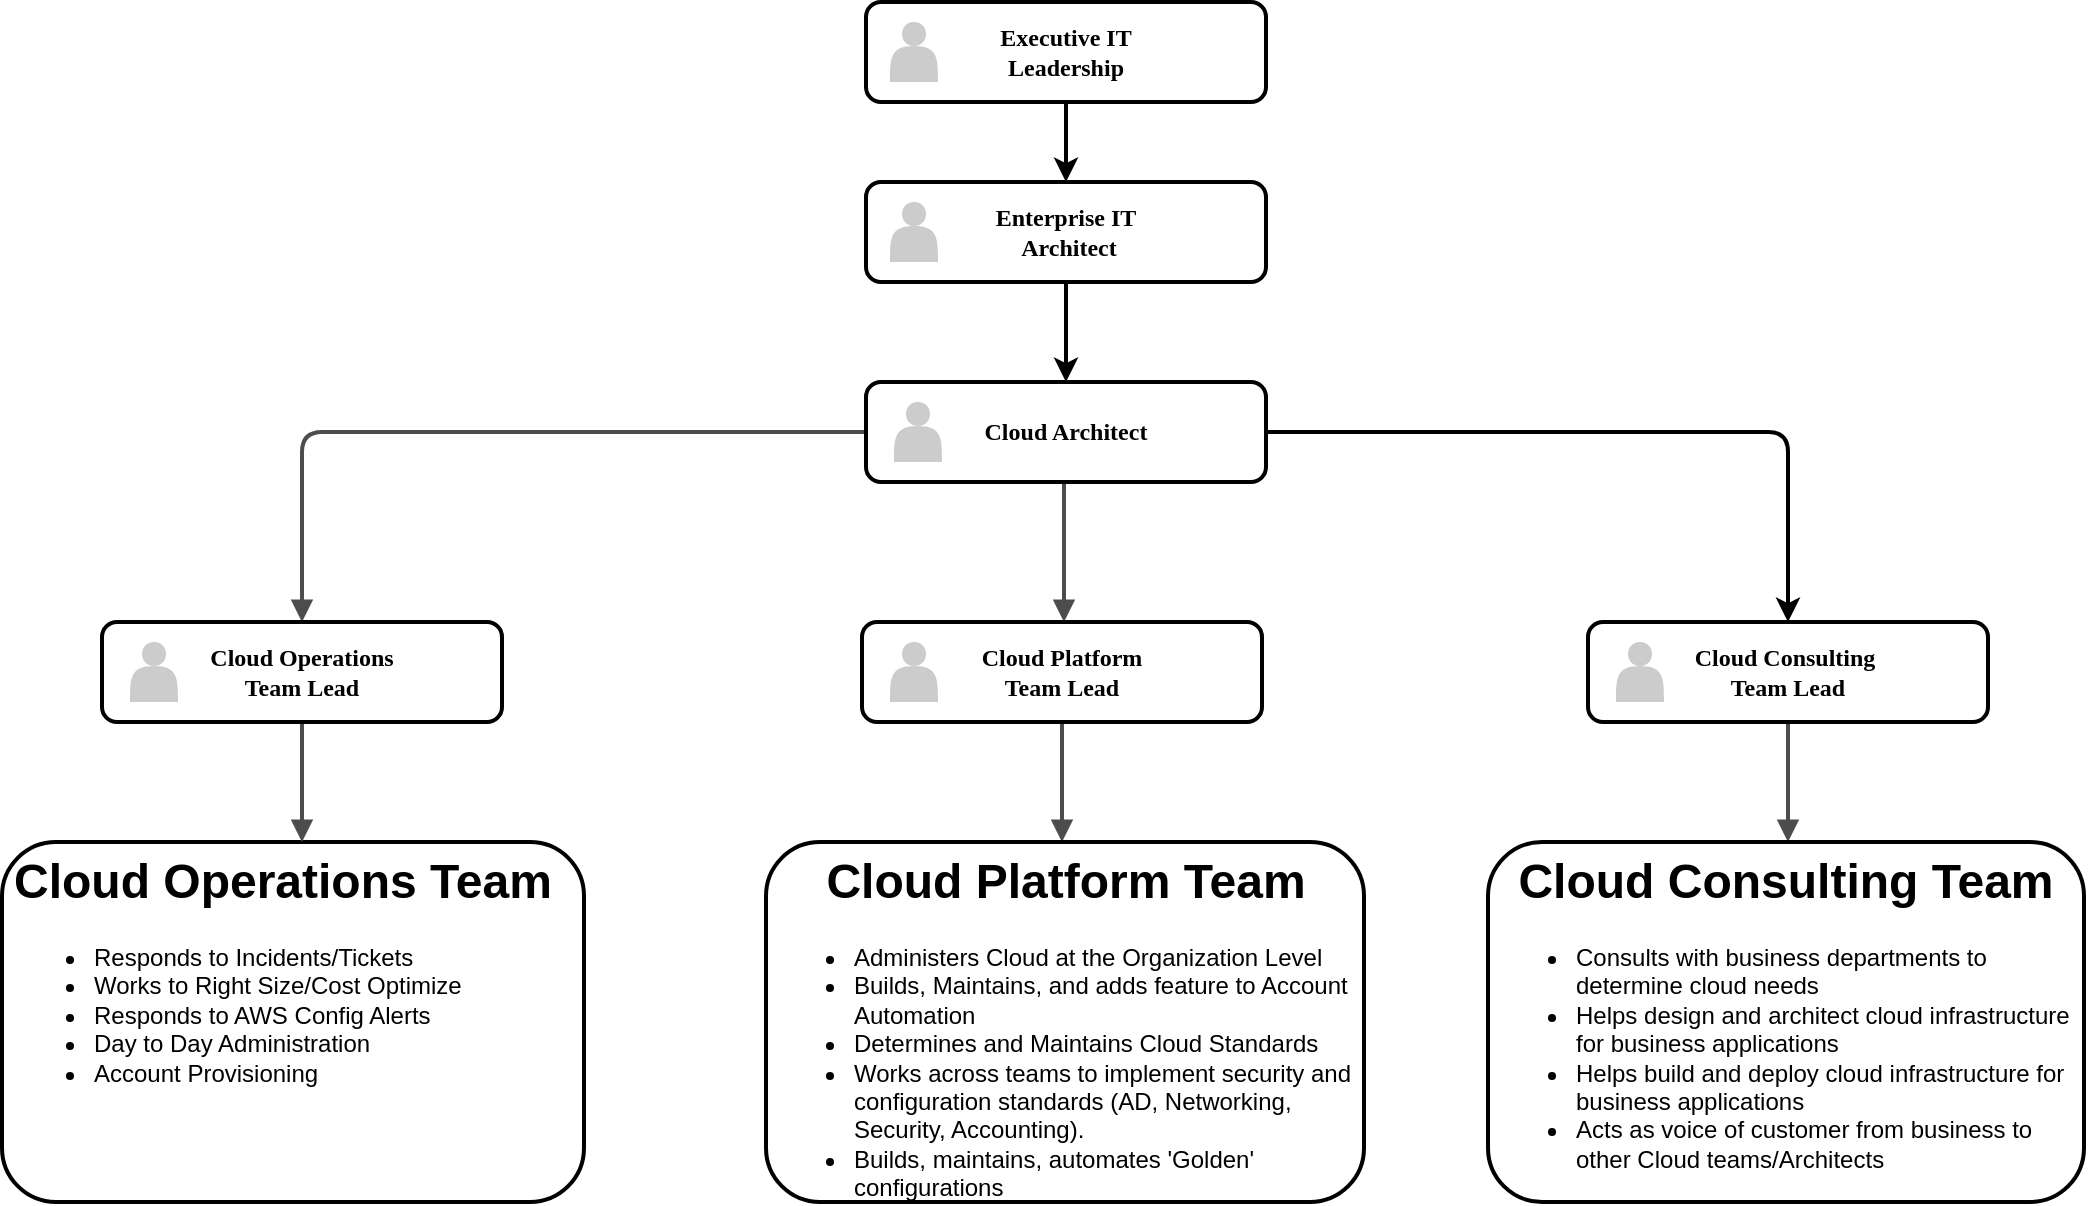 <mxfile version="14.7.3" type="github">
  <diagram name="Page-1" id="19d8dcba-68ad-dc05-1034-9cf7b2a963f6">
    <mxGraphModel dx="1298" dy="762" grid="1" gridSize="10" guides="1" tooltips="1" connect="1" arrows="1" fold="1" page="1" pageScale="1" pageWidth="1100" pageHeight="850" background="none" math="0" shadow="0">
      <root>
        <mxCell id="0" />
        <mxCell id="1" parent="0" />
        <mxCell id="218ae93e1282097f-12" value="" style="whiteSpace=wrap;html=1;rounded=1;shadow=0;comic=0;strokeWidth=2;fontFamily=Verdana;align=center;fontSize=10;" parent="1" vertex="1">
          <mxGeometry x="29" y="470" width="291" height="180" as="geometry" />
        </mxCell>
        <mxCell id="218ae93e1282097f-45" value="" style="edgeStyle=elbowEdgeStyle;rounded=1;html=1;labelBackgroundColor=none;endArrow=block;endFill=1;strokeColor=#4D4D4D;strokeWidth=2;fontFamily=Verdana;fontSize=12;fontStyle=1" parent="1" source="6257edae8c83ed4a-9" target="6257edae8c83ed4a-21" edge="1">
          <mxGeometry relative="1" as="geometry" />
        </mxCell>
        <mxCell id="218ae93e1282097f-46" value="" style="edgeStyle=orthogonalEdgeStyle;rounded=1;html=1;labelBackgroundColor=none;endArrow=block;endFill=1;strokeColor=#4D4D4D;strokeWidth=2;fontFamily=Verdana;fontSize=12;fontStyle=1" parent="1" source="6257edae8c83ed4a-9" target="218ae93e1282097f-8" edge="1">
          <mxGeometry relative="1" as="geometry" />
        </mxCell>
        <mxCell id="218ae93e1282097f-51" value="" style="edgeStyle=elbowEdgeStyle;rounded=1;html=1;labelBackgroundColor=none;endArrow=block;endFill=1;strokeColor=#4D4D4D;strokeWidth=2;fontFamily=Verdana;fontSize=10;" parent="1" source="6257edae8c83ed4a-12" edge="1">
          <mxGeometry relative="1" as="geometry">
            <mxPoint x="922" y="470" as="targetPoint" />
          </mxGeometry>
        </mxCell>
        <mxCell id="218ae93e1282097f-52" value="" style="edgeStyle=elbowEdgeStyle;rounded=1;html=1;labelBackgroundColor=none;endArrow=block;endFill=1;strokeColor=#4D4D4D;strokeWidth=2;fontFamily=Verdana;fontSize=10;" parent="1" source="6257edae8c83ed4a-21" edge="1">
          <mxGeometry relative="1" as="geometry">
            <mxPoint x="559" y="470" as="targetPoint" />
          </mxGeometry>
        </mxCell>
        <mxCell id="218ae93e1282097f-53" value="" style="edgeStyle=elbowEdgeStyle;rounded=1;html=1;labelBackgroundColor=none;endArrow=block;endFill=1;strokeColor=#4D4D4D;strokeWidth=2;fontFamily=Verdana;fontSize=10;" parent="1" source="218ae93e1282097f-8" target="218ae93e1282097f-12" edge="1">
          <mxGeometry relative="1" as="geometry" />
        </mxCell>
        <mxCell id="218ae93e1282097f-8" value="Cloud Operations&lt;br&gt;Team Lead" style="whiteSpace=wrap;html=1;rounded=1;shadow=0;comic=0;strokeWidth=2;fontFamily=Verdana;align=center;fontSize=12;fontStyle=1" parent="1" vertex="1">
          <mxGeometry x="79" y="360" width="200" height="50" as="geometry" />
        </mxCell>
        <mxCell id="218ae93e1282097f-9" value="" style="shape=actor;whiteSpace=wrap;html=1;rounded=0;shadow=0;comic=0;strokeWidth=1;fillColor=#CCCCCC;fontFamily=Verdana;align=center;strokeColor=none;fontSize=12;fontStyle=1" parent="1" vertex="1">
          <mxGeometry x="93" y="370" width="24" height="30" as="geometry" />
        </mxCell>
        <mxCell id="qQOt5yg33PH5VMS5Yy8w-1" style="edgeStyle=orthogonalEdgeStyle;rounded=1;orthogonalLoop=1;jettySize=auto;html=1;entryX=0.5;entryY=0;entryDx=0;entryDy=0;strokeWidth=2;" edge="1" parent="1" source="6257edae8c83ed4a-9" target="6257edae8c83ed4a-12">
          <mxGeometry relative="1" as="geometry" />
        </mxCell>
        <mxCell id="6257edae8c83ed4a-9" value="Cloud Architect" style="whiteSpace=wrap;html=1;rounded=1;shadow=0;comic=0;strokeWidth=2;fontFamily=Verdana;align=center;fontSize=12;fontStyle=1" parent="1" vertex="1">
          <mxGeometry x="461" y="240" width="200" height="50" as="geometry" />
        </mxCell>
        <mxCell id="6257edae8c83ed4a-10" value="" style="shape=actor;whiteSpace=wrap;html=1;rounded=0;shadow=0;comic=0;strokeWidth=1;fillColor=#CCCCCC;fontFamily=Verdana;align=center;strokeColor=none;fontSize=12;fontStyle=1" parent="1" vertex="1">
          <mxGeometry x="475" y="250" width="24" height="30" as="geometry" />
        </mxCell>
        <mxCell id="6257edae8c83ed4a-21" value="&lt;div&gt;Cloud Platform&lt;/div&gt;&lt;div&gt;Team Lead&lt;/div&gt;" style="whiteSpace=wrap;html=1;rounded=1;shadow=0;comic=0;strokeWidth=2;fontFamily=Verdana;align=center;fontSize=12;fontStyle=1" parent="1" vertex="1">
          <mxGeometry x="459" y="360" width="200" height="50" as="geometry" />
        </mxCell>
        <mxCell id="6257edae8c83ed4a-22" value="" style="shape=actor;whiteSpace=wrap;html=1;rounded=0;shadow=0;comic=0;strokeWidth=1;fillColor=#CCCCCC;fontFamily=Verdana;align=center;strokeColor=none;fontSize=12;fontStyle=1" parent="1" vertex="1">
          <mxGeometry x="473" y="370" width="24" height="30" as="geometry" />
        </mxCell>
        <mxCell id="6257edae8c83ed4a-12" value="Cloud Consulting&amp;nbsp;&lt;br&gt;Team Lead" style="whiteSpace=wrap;html=1;rounded=1;shadow=0;comic=0;strokeWidth=2;fontFamily=Verdana;align=center;fontSize=12;fontStyle=1" parent="1" vertex="1">
          <mxGeometry x="822" y="360" width="200" height="50" as="geometry" />
        </mxCell>
        <mxCell id="6257edae8c83ed4a-13" value="" style="shape=actor;whiteSpace=wrap;html=1;rounded=0;shadow=0;comic=0;strokeWidth=1;fillColor=#CCCCCC;fontFamily=Verdana;align=center;strokeColor=none;fontSize=12;fontStyle=1" parent="1" vertex="1">
          <mxGeometry x="836" y="370" width="24" height="30" as="geometry" />
        </mxCell>
        <mxCell id="qQOt5yg33PH5VMS5Yy8w-9" value="" style="edgeStyle=orthogonalEdgeStyle;rounded=1;orthogonalLoop=1;jettySize=auto;html=1;strokeWidth=2;" edge="1" parent="1" source="qQOt5yg33PH5VMS5Yy8w-2" target="6257edae8c83ed4a-9">
          <mxGeometry relative="1" as="geometry" />
        </mxCell>
        <mxCell id="qQOt5yg33PH5VMS5Yy8w-2" value="Enterprise IT&lt;br&gt;&amp;nbsp;Architect" style="whiteSpace=wrap;html=1;rounded=1;shadow=0;comic=0;strokeWidth=2;fontFamily=Verdana;align=center;fontSize=12;fontStyle=1" vertex="1" parent="1">
          <mxGeometry x="461" y="140" width="200" height="50" as="geometry" />
        </mxCell>
        <mxCell id="qQOt5yg33PH5VMS5Yy8w-3" value="" style="shape=actor;whiteSpace=wrap;html=1;rounded=0;shadow=0;comic=0;strokeWidth=1;fillColor=#CCCCCC;fontFamily=Verdana;align=center;strokeColor=none;fontSize=12;fontStyle=1" vertex="1" parent="1">
          <mxGeometry x="473" y="150" width="24" height="30" as="geometry" />
        </mxCell>
        <mxCell id="qQOt5yg33PH5VMS5Yy8w-8" value="" style="edgeStyle=orthogonalEdgeStyle;rounded=1;orthogonalLoop=1;jettySize=auto;html=1;strokeWidth=2;" edge="1" parent="1" source="qQOt5yg33PH5VMS5Yy8w-6" target="qQOt5yg33PH5VMS5Yy8w-2">
          <mxGeometry relative="1" as="geometry" />
        </mxCell>
        <mxCell id="qQOt5yg33PH5VMS5Yy8w-6" value="Executive IT&lt;br&gt;Leadership" style="whiteSpace=wrap;html=1;rounded=1;shadow=0;comic=0;strokeWidth=2;fontFamily=Verdana;align=center;fontSize=12;fontStyle=1" vertex="1" parent="1">
          <mxGeometry x="461" y="50" width="200" height="50" as="geometry" />
        </mxCell>
        <mxCell id="qQOt5yg33PH5VMS5Yy8w-7" value="" style="shape=actor;whiteSpace=wrap;html=1;rounded=0;shadow=0;comic=0;strokeWidth=1;fillColor=#CCCCCC;fontFamily=Verdana;align=center;strokeColor=none;fontSize=12;fontStyle=1" vertex="1" parent="1">
          <mxGeometry x="473" y="60" width="24" height="30" as="geometry" />
        </mxCell>
        <mxCell id="qQOt5yg33PH5VMS5Yy8w-11" value="" style="whiteSpace=wrap;html=1;rounded=1;shadow=0;comic=0;strokeWidth=2;fontFamily=Verdana;align=center;fontSize=10;" vertex="1" parent="1">
          <mxGeometry x="411" y="470" width="299" height="180" as="geometry" />
        </mxCell>
        <mxCell id="qQOt5yg33PH5VMS5Yy8w-15" value="" style="whiteSpace=wrap;html=1;rounded=1;shadow=0;comic=0;strokeWidth=2;fontFamily=Verdana;align=center;fontSize=10;" vertex="1" parent="1">
          <mxGeometry x="772" y="470" width="298" height="180" as="geometry" />
        </mxCell>
        <mxCell id="qQOt5yg33PH5VMS5Yy8w-19" value="&lt;h1&gt;Cloud Operations Team&lt;/h1&gt;&lt;div&gt;&lt;ul&gt;&lt;li&gt;Responds to Incidents/Tickets&lt;/li&gt;&lt;li&gt;Works to Right Size/Cost Optimize&lt;/li&gt;&lt;li&gt;Responds to AWS Config Alerts&lt;/li&gt;&lt;li&gt;Day to Day Administration&lt;/li&gt;&lt;li&gt;Account Provisioning&lt;/li&gt;&lt;/ul&gt;&lt;/div&gt;" style="text;html=1;strokeColor=none;fillColor=none;spacing=5;spacingTop=-20;whiteSpace=wrap;overflow=hidden;rounded=0;align=left;" vertex="1" parent="1">
          <mxGeometry x="30" y="470" width="280" height="180" as="geometry" />
        </mxCell>
        <mxCell id="qQOt5yg33PH5VMS5Yy8w-21" value="&lt;h1 style=&quot;text-align: center&quot;&gt;Cloud Platform Team&lt;/h1&gt;&lt;div&gt;&lt;ul&gt;&lt;li&gt;Administers Cloud at the Organization Level&lt;/li&gt;&lt;li&gt;Builds, Maintains, and adds feature to Account Automation&lt;/li&gt;&lt;li&gt;Determines and Maintains Cloud Standards&lt;/li&gt;&lt;li&gt;Works across teams to implement security and configuration standards (AD, Networking, Security, Accounting).&lt;/li&gt;&lt;li&gt;Builds, maintains, automates &#39;Golden&#39; configurations&lt;/li&gt;&lt;/ul&gt;&lt;/div&gt;" style="text;html=1;strokeColor=none;fillColor=none;spacing=5;spacingTop=-20;whiteSpace=wrap;overflow=hidden;rounded=0;" vertex="1" parent="1">
          <mxGeometry x="410" y="470" width="300" height="180" as="geometry" />
        </mxCell>
        <mxCell id="qQOt5yg33PH5VMS5Yy8w-22" value="&lt;h1&gt;Cloud Consulting Team&lt;/h1&gt;&lt;div style=&quot;text-align: left&quot;&gt;&lt;ul&gt;&lt;li&gt;Consults with business departments to determine cloud needs&lt;/li&gt;&lt;li&gt;Helps design and architect cloud infrastructure for business applications&lt;/li&gt;&lt;li&gt;Helps build and deploy cloud infrastructure for business applications&lt;/li&gt;&lt;li&gt;Acts as voice of customer from business to other Cloud teams/Architects&lt;/li&gt;&lt;/ul&gt;&lt;/div&gt;" style="text;html=1;strokeColor=none;fillColor=none;spacing=5;spacingTop=-20;whiteSpace=wrap;overflow=hidden;rounded=0;align=center;" vertex="1" parent="1">
          <mxGeometry x="772" y="470" width="298" height="180" as="geometry" />
        </mxCell>
      </root>
    </mxGraphModel>
  </diagram>
</mxfile>
